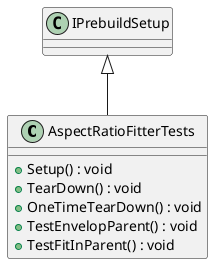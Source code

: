 @startuml
class AspectRatioFitterTests {
    + Setup() : void
    + TearDown() : void
    + OneTimeTearDown() : void
    + TestEnvelopParent() : void
    + TestFitInParent() : void
}
IPrebuildSetup <|-- AspectRatioFitterTests
@enduml
